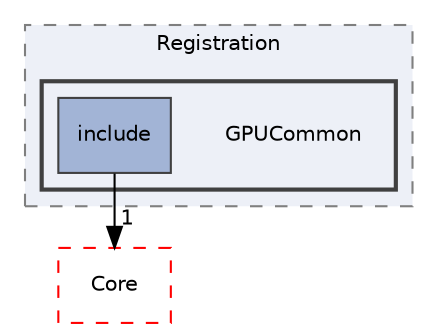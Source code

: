 digraph "GPUCommon"
{
 // LATEX_PDF_SIZE
  edge [fontname="Helvetica",fontsize="10",labelfontname="Helvetica",labelfontsize="10"];
  node [fontname="Helvetica",fontsize="10",shape=record];
  compound=true
  subgraph clusterdir_0ad122d8d0ab9b1e48b88184c41a4a8e {
    graph [ bgcolor="#edf0f7", pencolor="grey50", style="filled,dashed,", label="Registration", fontname="Helvetica", fontsize="10", URL="dir_0ad122d8d0ab9b1e48b88184c41a4a8e.html"]
  subgraph clusterdir_50fe1f4dd9f98b7f0f1b3626668dc540 {
    graph [ bgcolor="#edf0f7", pencolor="grey25", style="filled,bold,", label="", fontname="Helvetica", fontsize="10", URL="dir_50fe1f4dd9f98b7f0f1b3626668dc540.html"]
    dir_50fe1f4dd9f98b7f0f1b3626668dc540 [shape=plaintext, label="GPUCommon"];
  dir_37d4cdce1fa56508d9bb56af5843add6 [shape=box, label="include", style="filled,", fillcolor="#a2b4d6", color="grey25", URL="dir_37d4cdce1fa56508d9bb56af5843add6.html"];
  }
  }
  dir_cac7f9cecb9aa42a0bd05452dddd8a21 [shape=box, label="Core", style="dashed,", fillcolor="#edf0f7", color="red", URL="dir_cac7f9cecb9aa42a0bd05452dddd8a21.html"];
  dir_37d4cdce1fa56508d9bb56af5843add6->dir_cac7f9cecb9aa42a0bd05452dddd8a21 [headlabel="1", labeldistance=1.5 headhref="dir_000157_000014.html"];
}
